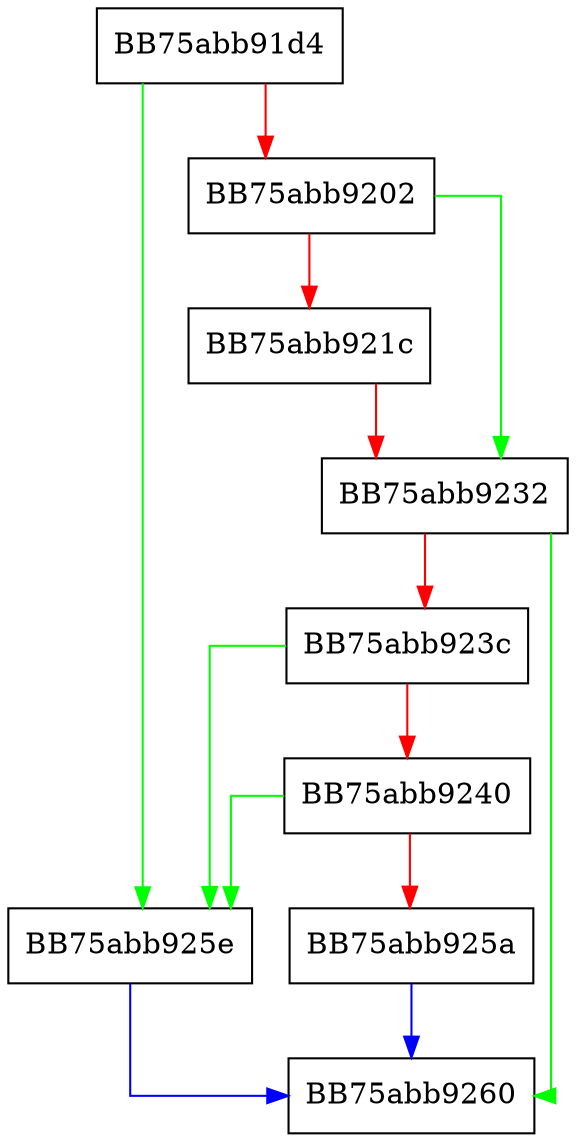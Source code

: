 digraph pe_set_LDT_entries {
  node [shape="box"];
  graph [splines=ortho];
  BB75abb91d4 -> BB75abb925e [color="green"];
  BB75abb91d4 -> BB75abb9202 [color="red"];
  BB75abb9202 -> BB75abb9232 [color="green"];
  BB75abb9202 -> BB75abb921c [color="red"];
  BB75abb921c -> BB75abb9232 [color="red"];
  BB75abb9232 -> BB75abb9260 [color="green"];
  BB75abb9232 -> BB75abb923c [color="red"];
  BB75abb923c -> BB75abb925e [color="green"];
  BB75abb923c -> BB75abb9240 [color="red"];
  BB75abb9240 -> BB75abb925e [color="green"];
  BB75abb9240 -> BB75abb925a [color="red"];
  BB75abb925a -> BB75abb9260 [color="blue"];
  BB75abb925e -> BB75abb9260 [color="blue"];
}